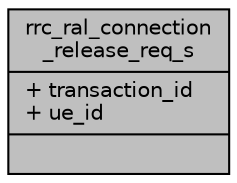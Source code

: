 digraph "rrc_ral_connection_release_req_s"
{
 // LATEX_PDF_SIZE
  edge [fontname="Helvetica",fontsize="10",labelfontname="Helvetica",labelfontsize="10"];
  node [fontname="Helvetica",fontsize="10",shape=record];
  Node1 [label="{rrc_ral_connection\l_release_req_s\n|+ transaction_id\l+ ue_id\l|}",height=0.2,width=0.4,color="black", fillcolor="grey75", style="filled", fontcolor="black",tooltip=" "];
}
